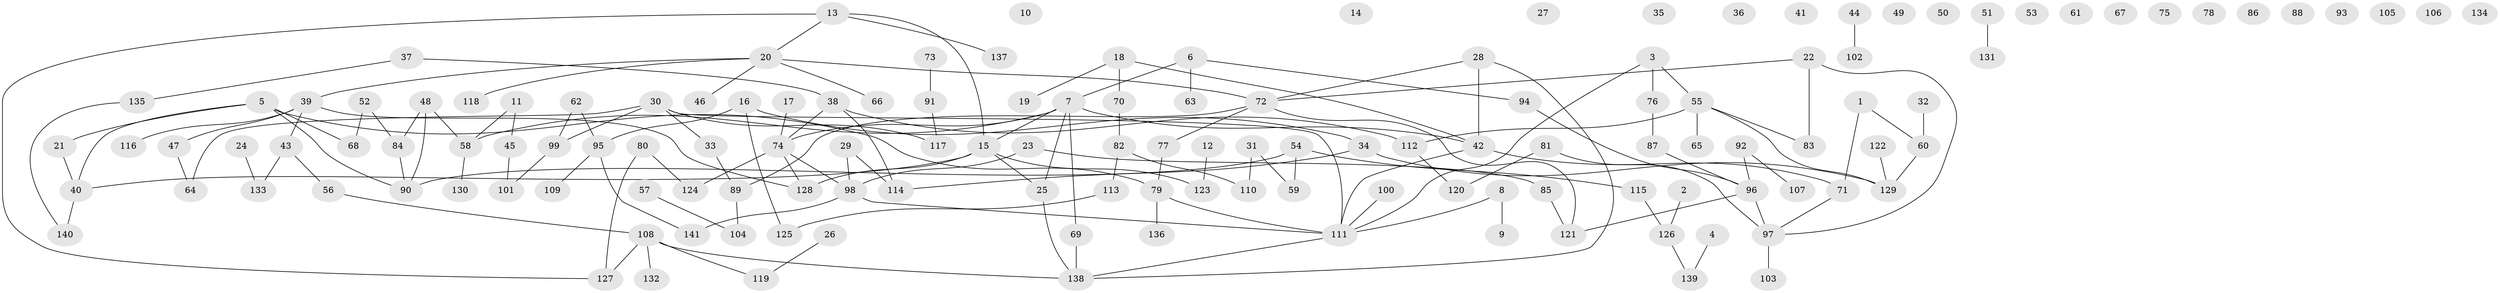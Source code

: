 // Generated by graph-tools (version 1.1) at 2025/40/03/09/25 04:40:24]
// undirected, 141 vertices, 155 edges
graph export_dot {
graph [start="1"]
  node [color=gray90,style=filled];
  1;
  2;
  3;
  4;
  5;
  6;
  7;
  8;
  9;
  10;
  11;
  12;
  13;
  14;
  15;
  16;
  17;
  18;
  19;
  20;
  21;
  22;
  23;
  24;
  25;
  26;
  27;
  28;
  29;
  30;
  31;
  32;
  33;
  34;
  35;
  36;
  37;
  38;
  39;
  40;
  41;
  42;
  43;
  44;
  45;
  46;
  47;
  48;
  49;
  50;
  51;
  52;
  53;
  54;
  55;
  56;
  57;
  58;
  59;
  60;
  61;
  62;
  63;
  64;
  65;
  66;
  67;
  68;
  69;
  70;
  71;
  72;
  73;
  74;
  75;
  76;
  77;
  78;
  79;
  80;
  81;
  82;
  83;
  84;
  85;
  86;
  87;
  88;
  89;
  90;
  91;
  92;
  93;
  94;
  95;
  96;
  97;
  98;
  99;
  100;
  101;
  102;
  103;
  104;
  105;
  106;
  107;
  108;
  109;
  110;
  111;
  112;
  113;
  114;
  115;
  116;
  117;
  118;
  119;
  120;
  121;
  122;
  123;
  124;
  125;
  126;
  127;
  128;
  129;
  130;
  131;
  132;
  133;
  134;
  135;
  136;
  137;
  138;
  139;
  140;
  141;
  1 -- 60;
  1 -- 71;
  2 -- 126;
  3 -- 55;
  3 -- 76;
  3 -- 111;
  4 -- 139;
  5 -- 21;
  5 -- 40;
  5 -- 68;
  5 -- 79;
  5 -- 90;
  6 -- 7;
  6 -- 63;
  6 -- 94;
  7 -- 15;
  7 -- 25;
  7 -- 42;
  7 -- 58;
  7 -- 69;
  7 -- 74;
  8 -- 9;
  8 -- 111;
  11 -- 45;
  11 -- 58;
  12 -- 123;
  13 -- 15;
  13 -- 20;
  13 -- 127;
  13 -- 137;
  15 -- 25;
  15 -- 40;
  15 -- 123;
  15 -- 128;
  16 -- 34;
  16 -- 95;
  16 -- 125;
  17 -- 74;
  18 -- 19;
  18 -- 42;
  18 -- 70;
  20 -- 39;
  20 -- 46;
  20 -- 66;
  20 -- 72;
  20 -- 118;
  21 -- 40;
  22 -- 72;
  22 -- 83;
  22 -- 97;
  23 -- 85;
  23 -- 98;
  24 -- 133;
  25 -- 138;
  26 -- 119;
  28 -- 42;
  28 -- 72;
  28 -- 138;
  29 -- 98;
  29 -- 114;
  30 -- 33;
  30 -- 64;
  30 -- 99;
  30 -- 111;
  30 -- 117;
  31 -- 59;
  31 -- 110;
  32 -- 60;
  33 -- 89;
  34 -- 114;
  34 -- 129;
  37 -- 38;
  37 -- 135;
  38 -- 74;
  38 -- 112;
  38 -- 114;
  39 -- 43;
  39 -- 47;
  39 -- 116;
  39 -- 128;
  40 -- 140;
  42 -- 71;
  42 -- 111;
  43 -- 56;
  43 -- 133;
  44 -- 102;
  45 -- 101;
  47 -- 64;
  48 -- 58;
  48 -- 84;
  48 -- 90;
  51 -- 131;
  52 -- 68;
  52 -- 84;
  54 -- 59;
  54 -- 90;
  54 -- 115;
  55 -- 65;
  55 -- 83;
  55 -- 112;
  55 -- 129;
  56 -- 108;
  57 -- 104;
  58 -- 130;
  60 -- 129;
  62 -- 95;
  62 -- 99;
  69 -- 138;
  70 -- 82;
  71 -- 97;
  72 -- 77;
  72 -- 89;
  72 -- 121;
  73 -- 91;
  74 -- 98;
  74 -- 124;
  74 -- 128;
  76 -- 87;
  77 -- 79;
  79 -- 111;
  79 -- 136;
  80 -- 124;
  80 -- 127;
  81 -- 97;
  81 -- 120;
  82 -- 110;
  82 -- 113;
  84 -- 90;
  85 -- 121;
  87 -- 96;
  89 -- 104;
  91 -- 117;
  92 -- 96;
  92 -- 107;
  94 -- 96;
  95 -- 109;
  95 -- 141;
  96 -- 97;
  96 -- 121;
  97 -- 103;
  98 -- 111;
  98 -- 141;
  99 -- 101;
  100 -- 111;
  108 -- 119;
  108 -- 127;
  108 -- 132;
  108 -- 138;
  111 -- 138;
  112 -- 120;
  113 -- 125;
  115 -- 126;
  122 -- 129;
  126 -- 139;
  135 -- 140;
}
